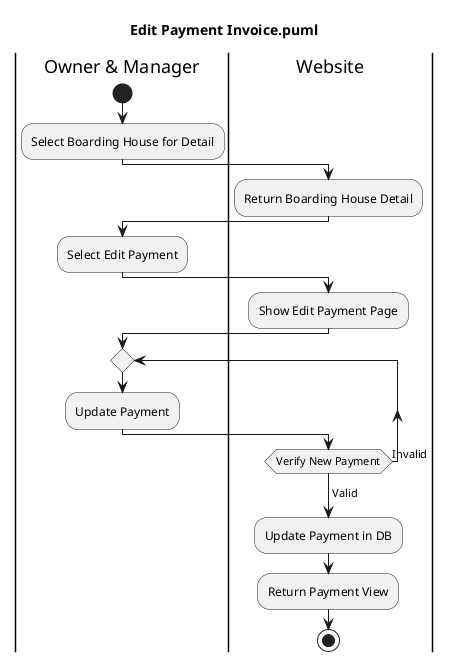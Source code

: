 @startuml
title Edit Payment Invoice.puml
|Owner & Manager|
start
:Select Boarding House for Detail;
|Website|
:Return Boarding House Detail;
|Owner & Manager|
:Select Edit Payment;
|Website|
:Show Edit Payment Page;
|Owner & Manager|
repeat
:Update Payment;
|Website|
repeat while (Verify New Payment) is (Invalid)
        ->Valid;
    :Update Payment in DB;
    :Return Payment View;
stop
@enduml